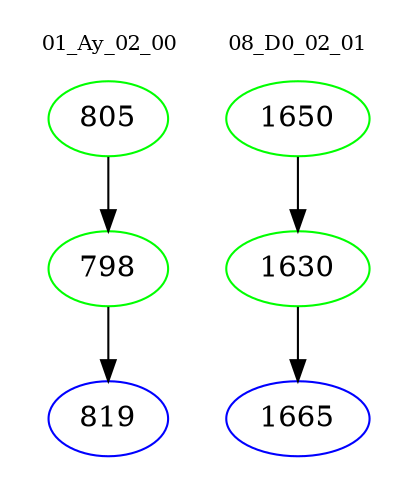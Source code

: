 digraph{
subgraph cluster_0 {
color = white
label = "01_Ay_02_00";
fontsize=10;
T0_805 [label="805", color="green"]
T0_805 -> T0_798 [color="black"]
T0_798 [label="798", color="green"]
T0_798 -> T0_819 [color="black"]
T0_819 [label="819", color="blue"]
}
subgraph cluster_1 {
color = white
label = "08_D0_02_01";
fontsize=10;
T1_1650 [label="1650", color="green"]
T1_1650 -> T1_1630 [color="black"]
T1_1630 [label="1630", color="green"]
T1_1630 -> T1_1665 [color="black"]
T1_1665 [label="1665", color="blue"]
}
}
